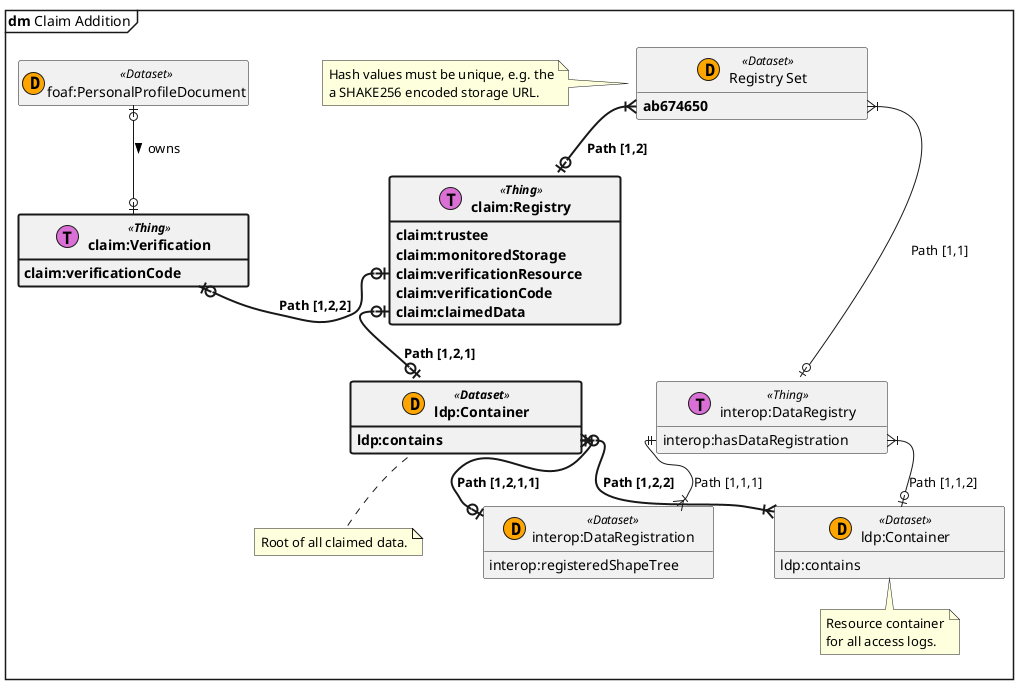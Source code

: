 @startuml
top to bottom direction
hide empty members
skinparam nodesep 60
skinparam ranksep 30
skinparam SameClassWidth true

mainframe **dm** Claim Addition

entity  "foaf:PersonalProfileDocument" as WebID_Client << (D,orange) Dataset >> {
}
entity "**claim:Verification**" as Verification << (T,orchid) **Thing** >> #line.bold  {
    **claim:verificationCode**
}

entity "Registry Set" as RegistrySet << (D,orange) Dataset >> {
    **ab674650**
}
note left: Hash values must be unique, e.g. the\na SHAKE256 encoded storage URL.
entity "interop:DataRegistry" as DataRegistry << (T,orchid) Thing >> {
    interop:hasDataRegistration
}
entity "**claim:Registry**" as ClaimRegistry << (T,orchid) **Thing** >> #line.bold {
    **claim:trustee**
    **claim:monitoredStorage**
    **claim:verificationResource**
    **claim:verificationCode**
    **claim:claimedData**
}
entity "**ldp:Container**" as Container1 << (D,orange) **Dataset** >> #line.bold {
   **ldp:contains**
}
note bottom: Root of all claimed data.
entity "interop:DataRegistration" as DataRegistration << (D,orange) Dataset >> {
    interop:registeredShapeTree
}
entity "ldp:Container" as Container2 << (D,orange) Dataset >> {
    ldp:contains
}
note bottom: Resource container\nfor all access logs.

WebID_Client                            |o-down-o|          Verification                : > owns
RegistrySet::ab674650                   }|-down-o|          DataRegistry                : Path [1,1]
DataRegistry::hasDataRegistration       ||-down-|{          DataRegistration            : Path [1,1,1]
DataRegistry::hasDataRegistration       }|-down-o|          Container2                  : Path [1,1,2]
RegistrySet::ab674650                   }|-down[bold]-o|    ClaimRegistry               : **Path [1,2]**
ClaimRegistry::claimedData              |o-down[bold]-o|    Container1                  : **Path [1,2,1]**
Container1::contains                    |o-down[bold]-|{    DataRegistration            : **Path [1,2,1,1]**
Container1::contains                    |o-down[bold]-|{    Container2                  : **Path [1,2,2]**
ClaimRegistry::verificationResource     |o-left[bold]-o|    Verification                : **Path [1,2,2]**

@enduml